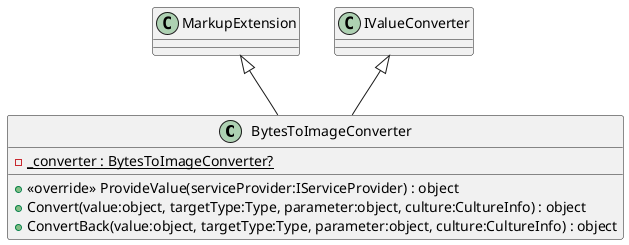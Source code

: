 @startuml
class BytesToImageConverter {
    - {static} _converter : BytesToImageConverter?
    + <<override>> ProvideValue(serviceProvider:IServiceProvider) : object
    + Convert(value:object, targetType:Type, parameter:object, culture:CultureInfo) : object
    + ConvertBack(value:object, targetType:Type, parameter:object, culture:CultureInfo) : object
}
MarkupExtension <|-- BytesToImageConverter
IValueConverter <|-- BytesToImageConverter
@enduml
